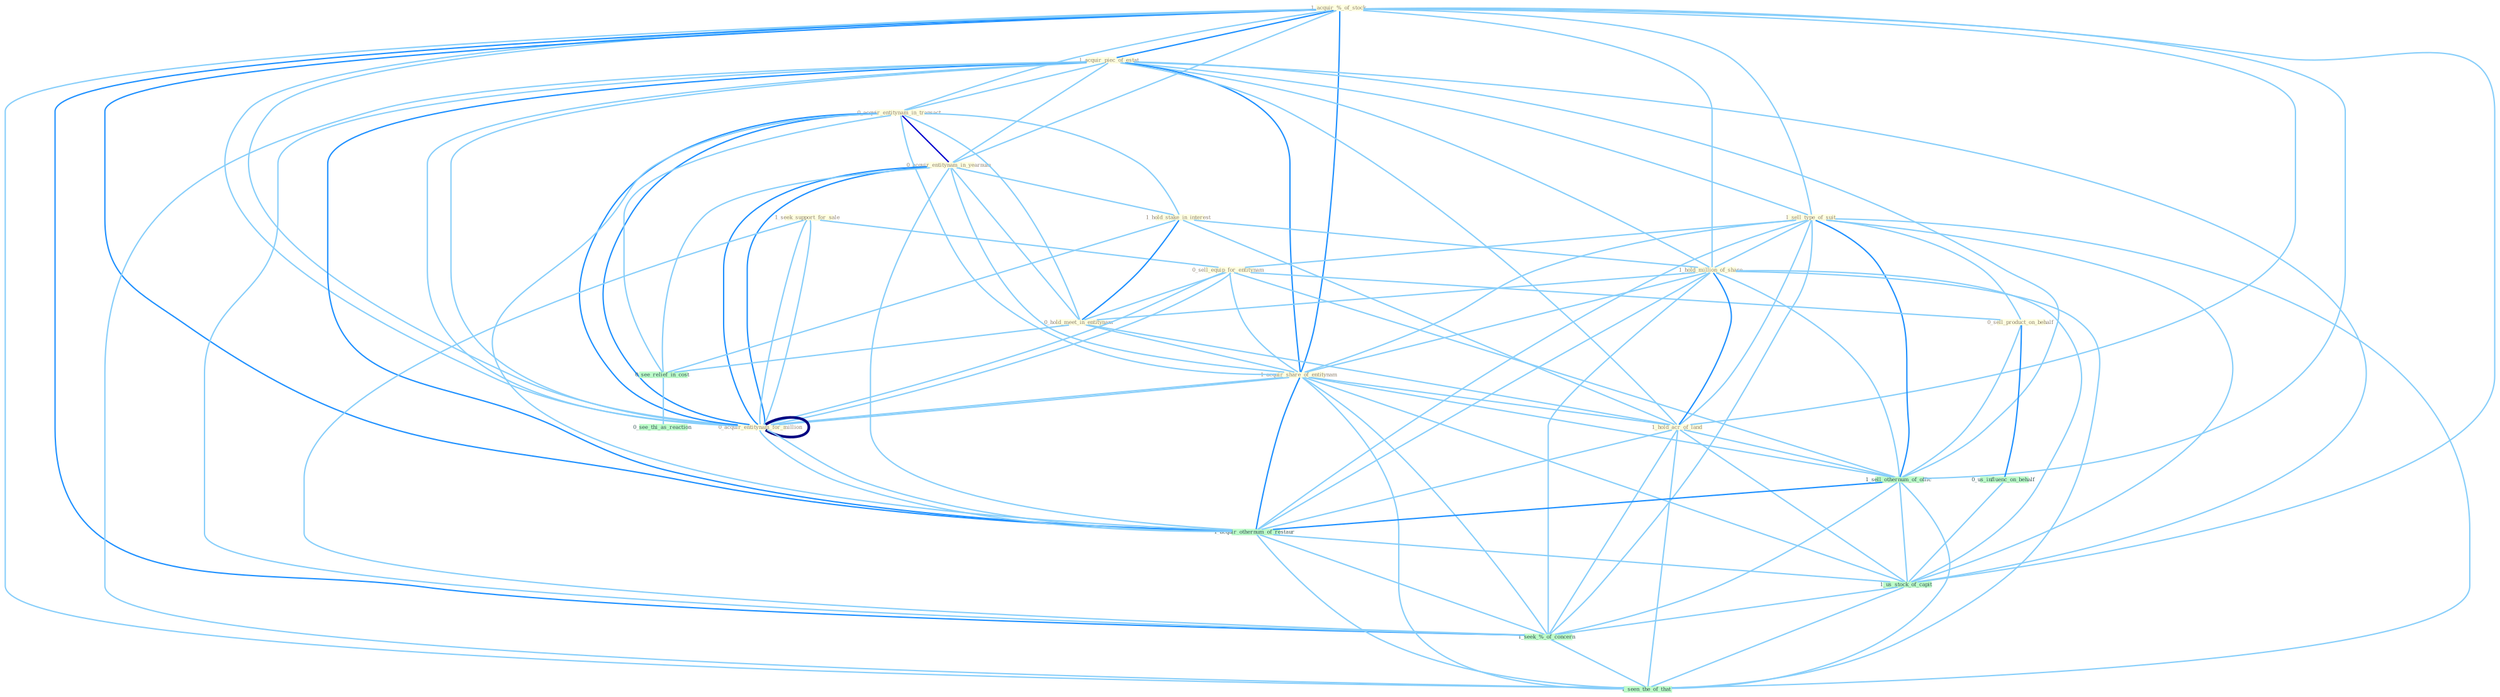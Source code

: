 Graph G{ 
    node
    [shape=polygon,style=filled,width=.5,height=.06,color="#BDFCC9",fixedsize=true,fontsize=4,
    fontcolor="#2f4f4f"];
    {node
    [color="#ffffe0", fontcolor="#8b7d6b"] "1_acquir_%_of_stock " "1_acquir_piec_of_estat " "1_sell_type_of_suit " "0_acquir_entitynam_in_transact " "0_acquir_entitynam_in_yearnum " "1_seek_support_for_sale " "0_sell_equip_for_entitynam " "1_hold_stake_in_interest " "1_hold_million_of_share " "0_hold_meet_in_entitynam " "1_acquir_share_of_entitynam " "1_hold_acr_of_land " "0_acquir_entitynam_for_million " "0_sell_product_on_behalf "}
{node [color="#fff0f5", fontcolor="#b22222"] "0_acquir_entitynam_for_million "}
edge [color="#B0E2FF"];

	"1_acquir_%_of_stock " -- "1_acquir_piec_of_estat " [w="2", color="#1e90ff" , len=0.8];
	"1_acquir_%_of_stock " -- "1_sell_type_of_suit " [w="1", color="#87cefa" ];
	"1_acquir_%_of_stock " -- "0_acquir_entitynam_in_transact " [w="1", color="#87cefa" ];
	"1_acquir_%_of_stock " -- "0_acquir_entitynam_in_yearnum " [w="1", color="#87cefa" ];
	"1_acquir_%_of_stock " -- "1_hold_million_of_share " [w="1", color="#87cefa" ];
	"1_acquir_%_of_stock " -- "1_acquir_share_of_entitynam " [w="2", color="#1e90ff" , len=0.8];
	"1_acquir_%_of_stock " -- "1_hold_acr_of_land " [w="1", color="#87cefa" ];
	"1_acquir_%_of_stock " -- "0_acquir_entitynam_for_million " [w="1", color="#87cefa" ];
	"1_acquir_%_of_stock " -- "0_acquir_entitynam_for_million " [w="1", color="#87cefa" ];
	"1_acquir_%_of_stock " -- "1_sell_othernum_of_offic " [w="1", color="#87cefa" ];
	"1_acquir_%_of_stock " -- "1_acquir_othernum_of_restaur " [w="2", color="#1e90ff" , len=0.8];
	"1_acquir_%_of_stock " -- "1_us_stock_of_capit " [w="1", color="#87cefa" ];
	"1_acquir_%_of_stock " -- "1_seek_%_of_concern " [w="2", color="#1e90ff" , len=0.8];
	"1_acquir_%_of_stock " -- "1_seen_the_of_that " [w="1", color="#87cefa" ];
	"1_acquir_piec_of_estat " -- "1_sell_type_of_suit " [w="1", color="#87cefa" ];
	"1_acquir_piec_of_estat " -- "0_acquir_entitynam_in_transact " [w="1", color="#87cefa" ];
	"1_acquir_piec_of_estat " -- "0_acquir_entitynam_in_yearnum " [w="1", color="#87cefa" ];
	"1_acquir_piec_of_estat " -- "1_hold_million_of_share " [w="1", color="#87cefa" ];
	"1_acquir_piec_of_estat " -- "1_acquir_share_of_entitynam " [w="2", color="#1e90ff" , len=0.8];
	"1_acquir_piec_of_estat " -- "1_hold_acr_of_land " [w="1", color="#87cefa" ];
	"1_acquir_piec_of_estat " -- "0_acquir_entitynam_for_million " [w="1", color="#87cefa" ];
	"1_acquir_piec_of_estat " -- "0_acquir_entitynam_for_million " [w="1", color="#87cefa" ];
	"1_acquir_piec_of_estat " -- "1_sell_othernum_of_offic " [w="1", color="#87cefa" ];
	"1_acquir_piec_of_estat " -- "1_acquir_othernum_of_restaur " [w="2", color="#1e90ff" , len=0.8];
	"1_acquir_piec_of_estat " -- "1_us_stock_of_capit " [w="1", color="#87cefa" ];
	"1_acquir_piec_of_estat " -- "1_seek_%_of_concern " [w="1", color="#87cefa" ];
	"1_acquir_piec_of_estat " -- "1_seen_the_of_that " [w="1", color="#87cefa" ];
	"1_sell_type_of_suit " -- "0_sell_equip_for_entitynam " [w="1", color="#87cefa" ];
	"1_sell_type_of_suit " -- "1_hold_million_of_share " [w="1", color="#87cefa" ];
	"1_sell_type_of_suit " -- "1_acquir_share_of_entitynam " [w="1", color="#87cefa" ];
	"1_sell_type_of_suit " -- "1_hold_acr_of_land " [w="1", color="#87cefa" ];
	"1_sell_type_of_suit " -- "0_sell_product_on_behalf " [w="1", color="#87cefa" ];
	"1_sell_type_of_suit " -- "1_sell_othernum_of_offic " [w="2", color="#1e90ff" , len=0.8];
	"1_sell_type_of_suit " -- "1_acquir_othernum_of_restaur " [w="1", color="#87cefa" ];
	"1_sell_type_of_suit " -- "1_us_stock_of_capit " [w="1", color="#87cefa" ];
	"1_sell_type_of_suit " -- "1_seek_%_of_concern " [w="1", color="#87cefa" ];
	"1_sell_type_of_suit " -- "1_seen_the_of_that " [w="1", color="#87cefa" ];
	"0_acquir_entitynam_in_transact " -- "0_acquir_entitynam_in_yearnum " [w="3", color="#0000cd" , len=0.6];
	"0_acquir_entitynam_in_transact " -- "1_hold_stake_in_interest " [w="1", color="#87cefa" ];
	"0_acquir_entitynam_in_transact " -- "0_hold_meet_in_entitynam " [w="1", color="#87cefa" ];
	"0_acquir_entitynam_in_transact " -- "1_acquir_share_of_entitynam " [w="1", color="#87cefa" ];
	"0_acquir_entitynam_in_transact " -- "0_acquir_entitynam_for_million " [w="2", color="#1e90ff" , len=0.8];
	"0_acquir_entitynam_in_transact " -- "0_acquir_entitynam_for_million " [w="2", color="#1e90ff" , len=0.8];
	"0_acquir_entitynam_in_transact " -- "0_see_relief_in_cost " [w="1", color="#87cefa" ];
	"0_acquir_entitynam_in_transact " -- "1_acquir_othernum_of_restaur " [w="1", color="#87cefa" ];
	"0_acquir_entitynam_in_yearnum " -- "1_hold_stake_in_interest " [w="1", color="#87cefa" ];
	"0_acquir_entitynam_in_yearnum " -- "0_hold_meet_in_entitynam " [w="1", color="#87cefa" ];
	"0_acquir_entitynam_in_yearnum " -- "1_acquir_share_of_entitynam " [w="1", color="#87cefa" ];
	"0_acquir_entitynam_in_yearnum " -- "0_acquir_entitynam_for_million " [w="2", color="#1e90ff" , len=0.8];
	"0_acquir_entitynam_in_yearnum " -- "0_acquir_entitynam_for_million " [w="2", color="#1e90ff" , len=0.8];
	"0_acquir_entitynam_in_yearnum " -- "0_see_relief_in_cost " [w="1", color="#87cefa" ];
	"0_acquir_entitynam_in_yearnum " -- "1_acquir_othernum_of_restaur " [w="1", color="#87cefa" ];
	"1_seek_support_for_sale " -- "0_sell_equip_for_entitynam " [w="1", color="#87cefa" ];
	"1_seek_support_for_sale " -- "0_acquir_entitynam_for_million " [w="1", color="#87cefa" ];
	"1_seek_support_for_sale " -- "0_acquir_entitynam_for_million " [w="1", color="#87cefa" ];
	"1_seek_support_for_sale " -- "1_seek_%_of_concern " [w="1", color="#87cefa" ];
	"0_sell_equip_for_entitynam " -- "0_hold_meet_in_entitynam " [w="1", color="#87cefa" ];
	"0_sell_equip_for_entitynam " -- "1_acquir_share_of_entitynam " [w="1", color="#87cefa" ];
	"0_sell_equip_for_entitynam " -- "0_acquir_entitynam_for_million " [w="1", color="#87cefa" ];
	"0_sell_equip_for_entitynam " -- "0_sell_product_on_behalf " [w="1", color="#87cefa" ];
	"0_sell_equip_for_entitynam " -- "0_acquir_entitynam_for_million " [w="1", color="#87cefa" ];
	"0_sell_equip_for_entitynam " -- "1_sell_othernum_of_offic " [w="1", color="#87cefa" ];
	"1_hold_stake_in_interest " -- "1_hold_million_of_share " [w="1", color="#87cefa" ];
	"1_hold_stake_in_interest " -- "0_hold_meet_in_entitynam " [w="2", color="#1e90ff" , len=0.8];
	"1_hold_stake_in_interest " -- "1_hold_acr_of_land " [w="1", color="#87cefa" ];
	"1_hold_stake_in_interest " -- "0_see_relief_in_cost " [w="1", color="#87cefa" ];
	"1_hold_million_of_share " -- "0_hold_meet_in_entitynam " [w="1", color="#87cefa" ];
	"1_hold_million_of_share " -- "1_acquir_share_of_entitynam " [w="1", color="#87cefa" ];
	"1_hold_million_of_share " -- "1_hold_acr_of_land " [w="2", color="#1e90ff" , len=0.8];
	"1_hold_million_of_share " -- "1_sell_othernum_of_offic " [w="1", color="#87cefa" ];
	"1_hold_million_of_share " -- "1_acquir_othernum_of_restaur " [w="1", color="#87cefa" ];
	"1_hold_million_of_share " -- "1_us_stock_of_capit " [w="1", color="#87cefa" ];
	"1_hold_million_of_share " -- "1_seek_%_of_concern " [w="1", color="#87cefa" ];
	"1_hold_million_of_share " -- "1_seen_the_of_that " [w="1", color="#87cefa" ];
	"0_hold_meet_in_entitynam " -- "1_acquir_share_of_entitynam " [w="1", color="#87cefa" ];
	"0_hold_meet_in_entitynam " -- "1_hold_acr_of_land " [w="1", color="#87cefa" ];
	"0_hold_meet_in_entitynam " -- "0_see_relief_in_cost " [w="1", color="#87cefa" ];
	"1_acquir_share_of_entitynam " -- "1_hold_acr_of_land " [w="1", color="#87cefa" ];
	"1_acquir_share_of_entitynam " -- "0_acquir_entitynam_for_million " [w="1", color="#87cefa" ];
	"1_acquir_share_of_entitynam " -- "0_acquir_entitynam_for_million " [w="1", color="#87cefa" ];
	"1_acquir_share_of_entitynam " -- "1_sell_othernum_of_offic " [w="1", color="#87cefa" ];
	"1_acquir_share_of_entitynam " -- "1_acquir_othernum_of_restaur " [w="2", color="#1e90ff" , len=0.8];
	"1_acquir_share_of_entitynam " -- "1_us_stock_of_capit " [w="1", color="#87cefa" ];
	"1_acquir_share_of_entitynam " -- "1_seek_%_of_concern " [w="1", color="#87cefa" ];
	"1_acquir_share_of_entitynam " -- "1_seen_the_of_that " [w="1", color="#87cefa" ];
	"1_hold_acr_of_land " -- "1_sell_othernum_of_offic " [w="1", color="#87cefa" ];
	"1_hold_acr_of_land " -- "1_acquir_othernum_of_restaur " [w="1", color="#87cefa" ];
	"1_hold_acr_of_land " -- "1_us_stock_of_capit " [w="1", color="#87cefa" ];
	"1_hold_acr_of_land " -- "1_seek_%_of_concern " [w="1", color="#87cefa" ];
	"1_hold_acr_of_land " -- "1_seen_the_of_that " [w="1", color="#87cefa" ];
	"0_acquir_entitynam_for_million " -- "0_acquir_entitynam_for_million " [w="4", style=bold, color="#000080", len=0.4];
	"0_acquir_entitynam_for_million " -- "1_acquir_othernum_of_restaur " [w="1", color="#87cefa" ];
	"0_sell_product_on_behalf " -- "1_sell_othernum_of_offic " [w="1", color="#87cefa" ];
	"0_sell_product_on_behalf " -- "0_us_influenc_on_behalf " [w="2", color="#1e90ff" , len=0.8];
	"0_acquir_entitynam_for_million " -- "1_acquir_othernum_of_restaur " [w="1", color="#87cefa" ];
	"1_sell_othernum_of_offic " -- "1_acquir_othernum_of_restaur " [w="2", color="#1e90ff" , len=0.8];
	"1_sell_othernum_of_offic " -- "1_us_stock_of_capit " [w="1", color="#87cefa" ];
	"1_sell_othernum_of_offic " -- "1_seek_%_of_concern " [w="1", color="#87cefa" ];
	"1_sell_othernum_of_offic " -- "1_seen_the_of_that " [w="1", color="#87cefa" ];
	"0_us_influenc_on_behalf " -- "1_us_stock_of_capit " [w="1", color="#87cefa" ];
	"0_see_relief_in_cost " -- "0_see_thi_as_reaction " [w="1", color="#87cefa" ];
	"1_acquir_othernum_of_restaur " -- "1_us_stock_of_capit " [w="1", color="#87cefa" ];
	"1_acquir_othernum_of_restaur " -- "1_seek_%_of_concern " [w="1", color="#87cefa" ];
	"1_acquir_othernum_of_restaur " -- "1_seen_the_of_that " [w="1", color="#87cefa" ];
	"1_us_stock_of_capit " -- "1_seek_%_of_concern " [w="1", color="#87cefa" ];
	"1_us_stock_of_capit " -- "1_seen_the_of_that " [w="1", color="#87cefa" ];
	"1_seek_%_of_concern " -- "1_seen_the_of_that " [w="1", color="#87cefa" ];
}
